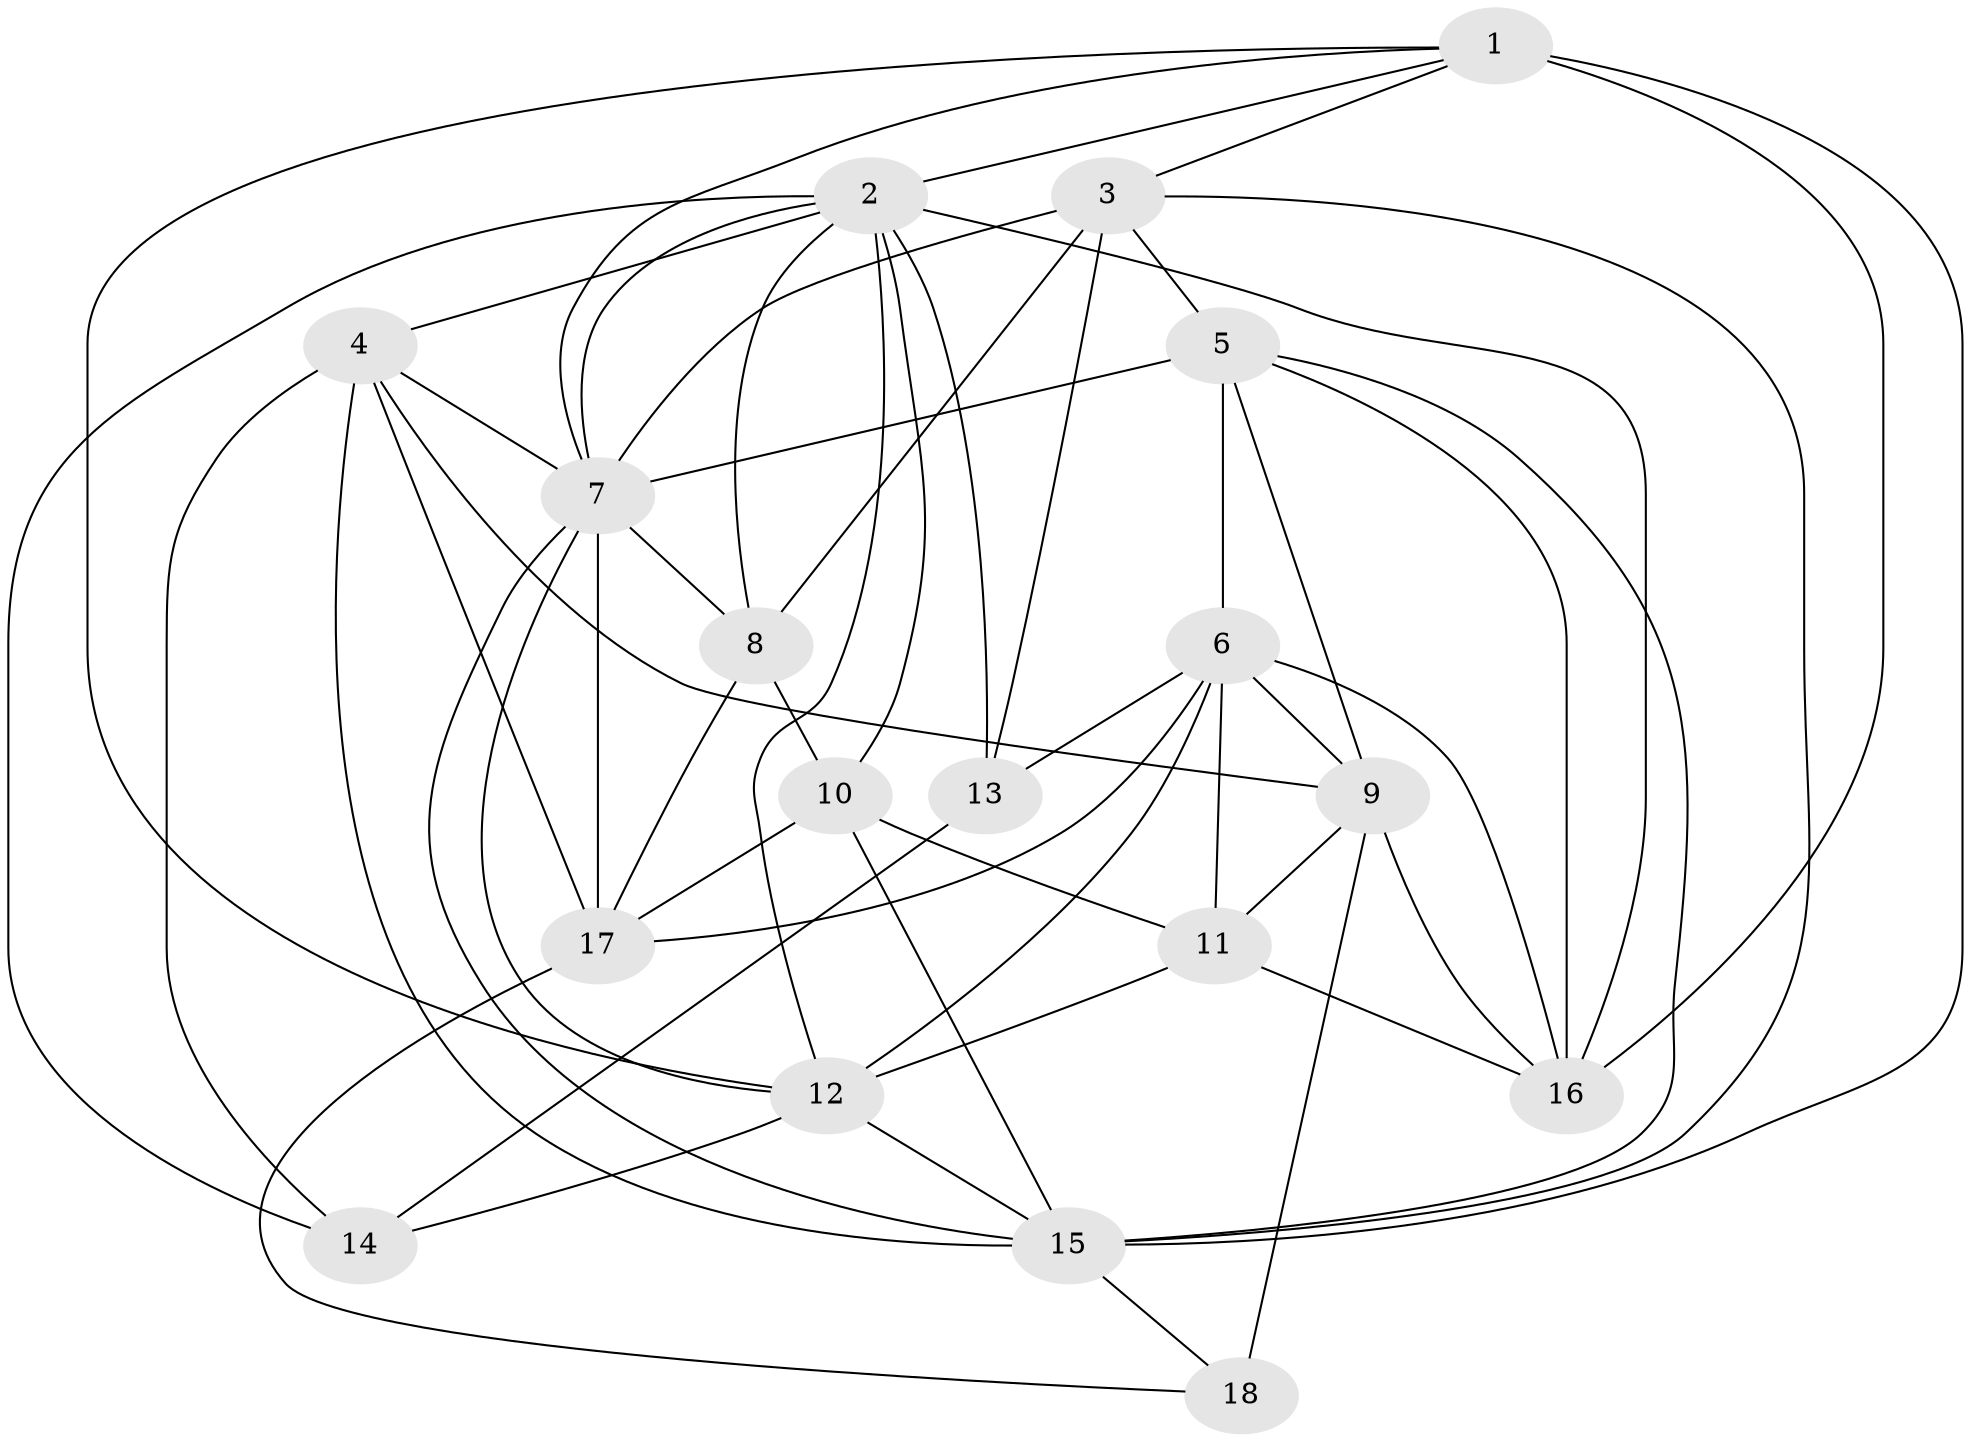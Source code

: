 // original degree distribution, {3: 0.24561403508771928, 2: 0.12280701754385964, 4: 0.3157894736842105, 6: 0.10526315789473684, 5: 0.17543859649122806, 7: 0.03508771929824561}
// Generated by graph-tools (version 1.1) at 2025/37/03/04/25 23:37:02]
// undirected, 18 vertices, 54 edges
graph export_dot {
  node [color=gray90,style=filled];
  1;
  2;
  3;
  4;
  5;
  6;
  7;
  8;
  9;
  10;
  11;
  12;
  13;
  14;
  15;
  16;
  17;
  18;
  1 -- 2 [weight=1.0];
  1 -- 3 [weight=1.0];
  1 -- 7 [weight=1.0];
  1 -- 12 [weight=1.0];
  1 -- 15 [weight=2.0];
  1 -- 16 [weight=2.0];
  2 -- 4 [weight=1.0];
  2 -- 7 [weight=1.0];
  2 -- 8 [weight=1.0];
  2 -- 10 [weight=1.0];
  2 -- 12 [weight=1.0];
  2 -- 13 [weight=1.0];
  2 -- 14 [weight=1.0];
  2 -- 16 [weight=1.0];
  3 -- 5 [weight=1.0];
  3 -- 7 [weight=1.0];
  3 -- 8 [weight=2.0];
  3 -- 13 [weight=1.0];
  3 -- 15 [weight=1.0];
  4 -- 7 [weight=1.0];
  4 -- 9 [weight=1.0];
  4 -- 14 [weight=3.0];
  4 -- 15 [weight=1.0];
  4 -- 17 [weight=3.0];
  5 -- 6 [weight=1.0];
  5 -- 7 [weight=3.0];
  5 -- 9 [weight=1.0];
  5 -- 15 [weight=1.0];
  5 -- 16 [weight=1.0];
  6 -- 9 [weight=1.0];
  6 -- 11 [weight=1.0];
  6 -- 12 [weight=1.0];
  6 -- 13 [weight=1.0];
  6 -- 16 [weight=1.0];
  6 -- 17 [weight=2.0];
  7 -- 8 [weight=2.0];
  7 -- 12 [weight=2.0];
  7 -- 15 [weight=1.0];
  7 -- 17 [weight=1.0];
  8 -- 10 [weight=1.0];
  8 -- 17 [weight=1.0];
  9 -- 11 [weight=1.0];
  9 -- 16 [weight=1.0];
  9 -- 18 [weight=2.0];
  10 -- 11 [weight=2.0];
  10 -- 15 [weight=2.0];
  10 -- 17 [weight=3.0];
  11 -- 12 [weight=1.0];
  11 -- 16 [weight=1.0];
  12 -- 14 [weight=1.0];
  12 -- 15 [weight=1.0];
  13 -- 14 [weight=1.0];
  15 -- 18 [weight=1.0];
  17 -- 18 [weight=1.0];
}
